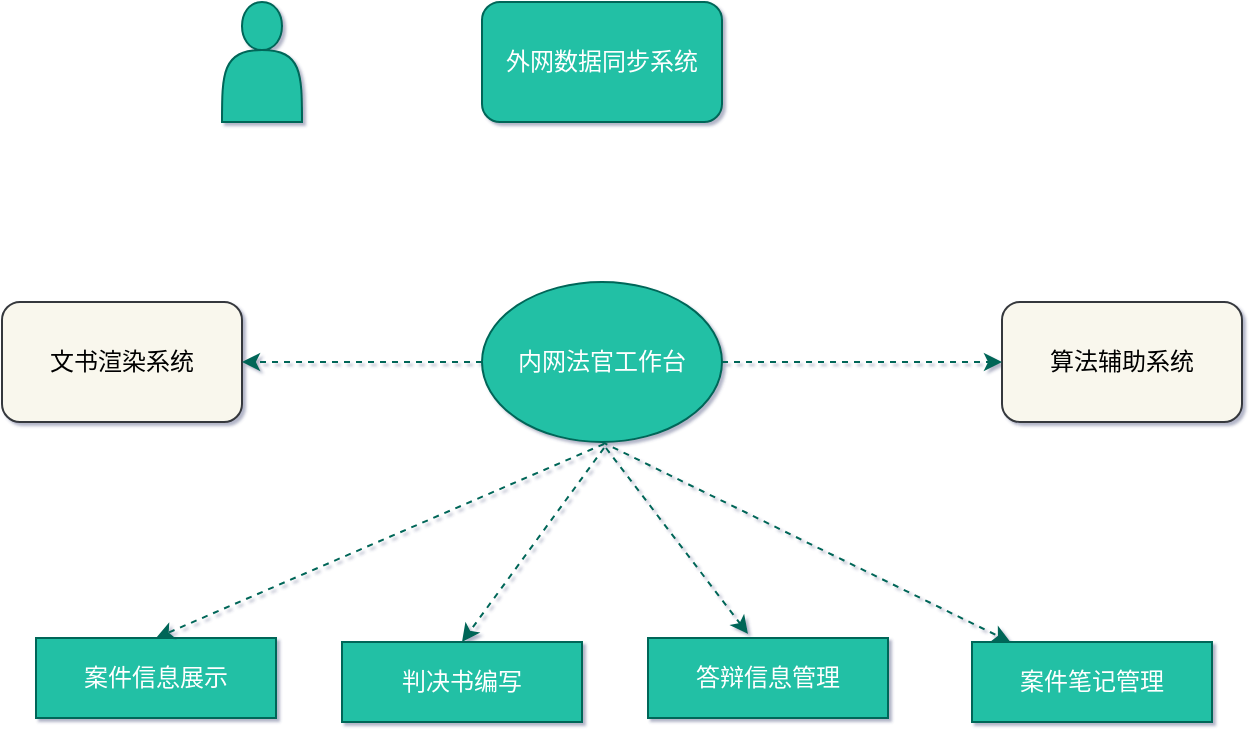 <mxfile version="16.2.7" type="github">
  <diagram id="6I0OCvxSQrVGMHxT2VVA" name="Page-1">
    <mxGraphModel dx="1188" dy="640" grid="1" gridSize="1" guides="1" tooltips="1" connect="1" arrows="1" fold="1" page="1" pageScale="1" pageWidth="2339" pageHeight="3300" math="0" shadow="1">
      <root>
        <mxCell id="0" />
        <mxCell id="1" parent="0" />
        <mxCell id="APhI3Lt8eEszKTMGjxDB-1" value="" style="shape=actor;whiteSpace=wrap;html=1;fillColor=#21C0A5;strokeColor=#006658;fontColor=#5C5C5C;" vertex="1" parent="1">
          <mxGeometry x="140" y="150" width="40" height="60" as="geometry" />
        </mxCell>
        <mxCell id="APhI3Lt8eEszKTMGjxDB-2" value="外网数据同步系统" style="rounded=1;whiteSpace=wrap;html=1;fillColor=#21C0A5;strokeColor=#006658;fontColor=#FFFFFF;" vertex="1" parent="1">
          <mxGeometry x="270" y="150" width="120" height="60" as="geometry" />
        </mxCell>
        <mxCell id="APhI3Lt8eEszKTMGjxDB-4" value="文书渲染系统" style="rounded=1;whiteSpace=wrap;html=1;fillColor=#f9f7ed;strokeColor=#36393d;" vertex="1" parent="1">
          <mxGeometry x="30" y="300" width="120" height="60" as="geometry" />
        </mxCell>
        <mxCell id="APhI3Lt8eEszKTMGjxDB-5" value="算法辅助系统" style="rounded=1;whiteSpace=wrap;html=1;fillColor=#f9f7ed;strokeColor=#36393d;" vertex="1" parent="1">
          <mxGeometry x="530" y="300" width="120" height="60" as="geometry" />
        </mxCell>
        <mxCell id="APhI3Lt8eEszKTMGjxDB-22" style="edgeStyle=orthogonalEdgeStyle;curved=0;rounded=1;sketch=0;orthogonalLoop=1;jettySize=auto;html=1;fontFamily=Helvetica;fontSize=11;fontColor=#FFFFFF;strokeColor=#006658;fillColor=#21C0A5;dashed=1;" edge="1" parent="1" source="APhI3Lt8eEszKTMGjxDB-10" target="APhI3Lt8eEszKTMGjxDB-4">
          <mxGeometry relative="1" as="geometry" />
        </mxCell>
        <mxCell id="APhI3Lt8eEszKTMGjxDB-23" style="edgeStyle=orthogonalEdgeStyle;curved=0;rounded=1;sketch=0;orthogonalLoop=1;jettySize=auto;html=1;exitX=1;exitY=0.5;exitDx=0;exitDy=0;dashed=1;fontFamily=Helvetica;fontSize=11;fontColor=#FFFFFF;strokeColor=#006658;fillColor=#21C0A5;" edge="1" parent="1" source="APhI3Lt8eEszKTMGjxDB-10" target="APhI3Lt8eEszKTMGjxDB-5">
          <mxGeometry relative="1" as="geometry" />
        </mxCell>
        <mxCell id="APhI3Lt8eEszKTMGjxDB-10" value="&lt;font color=&quot;#ffffff&quot;&gt;内网法官工作台&lt;/font&gt;" style="ellipse;whiteSpace=wrap;html=1;fillColor=#21C0A5;strokeColor=#006658;fontColor=#5C5C5C;" vertex="1" parent="1">
          <mxGeometry x="270" y="290" width="120" height="80" as="geometry" />
        </mxCell>
        <mxCell id="APhI3Lt8eEszKTMGjxDB-11" value="&lt;font color=&quot;#ffffff&quot;&gt;案件信息展示&lt;/font&gt;" style="rounded=0;whiteSpace=wrap;html=1;fillColor=#21C0A5;strokeColor=#006658;fontColor=#5C5C5C;" vertex="1" parent="1">
          <mxGeometry x="47" y="468" width="120" height="40" as="geometry" />
        </mxCell>
        <mxCell id="APhI3Lt8eEszKTMGjxDB-12" value="判决书编写" style="rounded=0;whiteSpace=wrap;html=1;fillColor=#21C0A5;strokeColor=#006658;fontColor=#FFFFFF;" vertex="1" parent="1">
          <mxGeometry x="200" y="470" width="120" height="40" as="geometry" />
        </mxCell>
        <mxCell id="APhI3Lt8eEszKTMGjxDB-13" value="答辩信息管理" style="rounded=0;whiteSpace=wrap;html=1;fillColor=#21C0A5;strokeColor=#006658;fontColor=#FFFFFF;" vertex="1" parent="1">
          <mxGeometry x="353" y="468" width="120" height="40" as="geometry" />
        </mxCell>
        <mxCell id="APhI3Lt8eEszKTMGjxDB-14" value="案件笔记管理" style="rounded=0;whiteSpace=wrap;html=1;fillColor=#21C0A5;strokeColor=#006658;fontColor=#FFFFFF;" vertex="1" parent="1">
          <mxGeometry x="515" y="470" width="120" height="40" as="geometry" />
        </mxCell>
        <mxCell id="APhI3Lt8eEszKTMGjxDB-26" value="" style="endArrow=classic;html=1;rounded=1;dashed=1;sketch=0;fontFamily=Helvetica;fontSize=11;fontColor=#FFFFFF;strokeColor=#006658;fillColor=#21C0A5;curved=0;exitX=0.5;exitY=1;exitDx=0;exitDy=0;" edge="1" parent="1" source="APhI3Lt8eEszKTMGjxDB-10" target="APhI3Lt8eEszKTMGjxDB-14">
          <mxGeometry relative="1" as="geometry">
            <mxPoint x="360" y="426" as="sourcePoint" />
            <mxPoint x="460" y="426" as="targetPoint" />
          </mxGeometry>
        </mxCell>
        <mxCell id="APhI3Lt8eEszKTMGjxDB-28" value="" style="endArrow=classic;html=1;rounded=1;dashed=1;sketch=0;fontFamily=Helvetica;fontSize=11;fontColor=#FFFFFF;strokeColor=#006658;fillColor=#21C0A5;curved=0;" edge="1" parent="1">
          <mxGeometry relative="1" as="geometry">
            <mxPoint x="332" y="373" as="sourcePoint" />
            <mxPoint x="403" y="466" as="targetPoint" />
          </mxGeometry>
        </mxCell>
        <mxCell id="APhI3Lt8eEszKTMGjxDB-31" value="" style="endArrow=classic;html=1;rounded=1;dashed=1;sketch=0;fontFamily=Helvetica;fontSize=11;fontColor=#FFFFFF;strokeColor=#006658;fillColor=#21C0A5;curved=0;entryX=0.5;entryY=0;entryDx=0;entryDy=0;" edge="1" parent="1" target="APhI3Lt8eEszKTMGjxDB-12">
          <mxGeometry relative="1" as="geometry">
            <mxPoint x="331" y="373" as="sourcePoint" />
            <mxPoint x="431" y="373" as="targetPoint" />
          </mxGeometry>
        </mxCell>
        <mxCell id="APhI3Lt8eEszKTMGjxDB-34" value="" style="endArrow=classic;html=1;rounded=1;dashed=1;sketch=0;fontFamily=Helvetica;fontSize=11;fontColor=#FFFFFF;strokeColor=#006658;fillColor=#21C0A5;curved=0;entryX=0.5;entryY=0;entryDx=0;entryDy=0;" edge="1" parent="1" target="APhI3Lt8eEszKTMGjxDB-11">
          <mxGeometry relative="1" as="geometry">
            <mxPoint x="331" y="371" as="sourcePoint" />
            <mxPoint x="202" y="392" as="targetPoint" />
          </mxGeometry>
        </mxCell>
      </root>
    </mxGraphModel>
  </diagram>
</mxfile>
